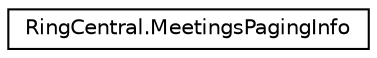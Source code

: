 digraph "Graphical Class Hierarchy"
{
 // LATEX_PDF_SIZE
  edge [fontname="Helvetica",fontsize="10",labelfontname="Helvetica",labelfontsize="10"];
  node [fontname="Helvetica",fontsize="10",shape=record];
  rankdir="LR";
  Node0 [label="RingCentral.MeetingsPagingInfo",height=0.2,width=0.4,color="black", fillcolor="white", style="filled",URL="$classRingCentral_1_1MeetingsPagingInfo.html",tooltip=" "];
}
